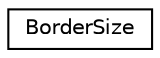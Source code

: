 digraph "Graphical Class Hierarchy"
{
 // LATEX_PDF_SIZE
  edge [fontname="Helvetica",fontsize="10",labelfontname="Helvetica",labelfontsize="10"];
  node [fontname="Helvetica",fontsize="10",shape=record];
  rankdir="LR";
  Node0 [label="BorderSize",height=0.2,width=0.4,color="black", fillcolor="white", style="filled",URL="$structarm__compute_1_1_border_size.xhtml",tooltip="Container for 2D border size."];
}
